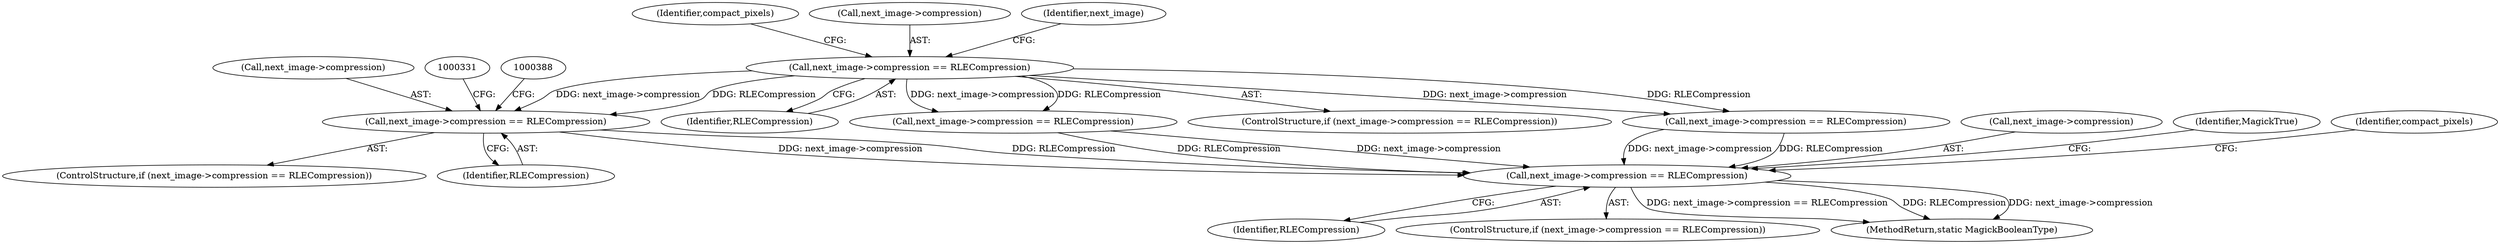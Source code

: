 digraph "0_ImageMagick_6f1879d498bcc5cce12fe0c5decb8dbc0f608e5d@pointer" {
"1000324" [label="(Call,next_image->compression == RLECompression)"];
"1000134" [label="(Call,next_image->compression == RLECompression)"];
"1000498" [label="(Call,next_image->compression == RLECompression)"];
"1000133" [label="(ControlStructure,if (next_image->compression == RLECompression))"];
"1000173" [label="(Call,next_image->compression == RLECompression)"];
"1000499" [label="(Call,next_image->compression)"];
"1000141" [label="(Identifier,compact_pixels)"];
"1000134" [label="(Call,next_image->compression == RLECompression)"];
"1000324" [label="(Call,next_image->compression == RLECompression)"];
"1000138" [label="(Identifier,RLECompression)"];
"1000510" [label="(Identifier,MagickTrue)"];
"1000498" [label="(Call,next_image->compression == RLECompression)"];
"1000328" [label="(Identifier,RLECompression)"];
"1000135" [label="(Call,next_image->compression)"];
"1000323" [label="(ControlStructure,if (next_image->compression == RLECompression))"];
"1000502" [label="(Identifier,RLECompression)"];
"1000497" [label="(ControlStructure,if (next_image->compression == RLECompression))"];
"1000504" [label="(Identifier,compact_pixels)"];
"1000511" [label="(MethodReturn,static MagickBooleanType)"];
"1000325" [label="(Call,next_image->compression)"];
"1000246" [label="(Call,next_image->compression == RLECompression)"];
"1000169" [label="(Identifier,next_image)"];
"1000324" -> "1000323"  [label="AST: "];
"1000324" -> "1000328"  [label="CFG: "];
"1000325" -> "1000324"  [label="AST: "];
"1000328" -> "1000324"  [label="AST: "];
"1000331" -> "1000324"  [label="CFG: "];
"1000388" -> "1000324"  [label="CFG: "];
"1000134" -> "1000324"  [label="DDG: next_image->compression"];
"1000134" -> "1000324"  [label="DDG: RLECompression"];
"1000324" -> "1000498"  [label="DDG: next_image->compression"];
"1000324" -> "1000498"  [label="DDG: RLECompression"];
"1000134" -> "1000133"  [label="AST: "];
"1000134" -> "1000138"  [label="CFG: "];
"1000135" -> "1000134"  [label="AST: "];
"1000138" -> "1000134"  [label="AST: "];
"1000141" -> "1000134"  [label="CFG: "];
"1000169" -> "1000134"  [label="CFG: "];
"1000134" -> "1000173"  [label="DDG: next_image->compression"];
"1000134" -> "1000173"  [label="DDG: RLECompression"];
"1000134" -> "1000246"  [label="DDG: next_image->compression"];
"1000134" -> "1000246"  [label="DDG: RLECompression"];
"1000498" -> "1000497"  [label="AST: "];
"1000498" -> "1000502"  [label="CFG: "];
"1000499" -> "1000498"  [label="AST: "];
"1000502" -> "1000498"  [label="AST: "];
"1000504" -> "1000498"  [label="CFG: "];
"1000510" -> "1000498"  [label="CFG: "];
"1000498" -> "1000511"  [label="DDG: next_image->compression == RLECompression"];
"1000498" -> "1000511"  [label="DDG: RLECompression"];
"1000498" -> "1000511"  [label="DDG: next_image->compression"];
"1000173" -> "1000498"  [label="DDG: next_image->compression"];
"1000173" -> "1000498"  [label="DDG: RLECompression"];
"1000246" -> "1000498"  [label="DDG: next_image->compression"];
"1000246" -> "1000498"  [label="DDG: RLECompression"];
}
